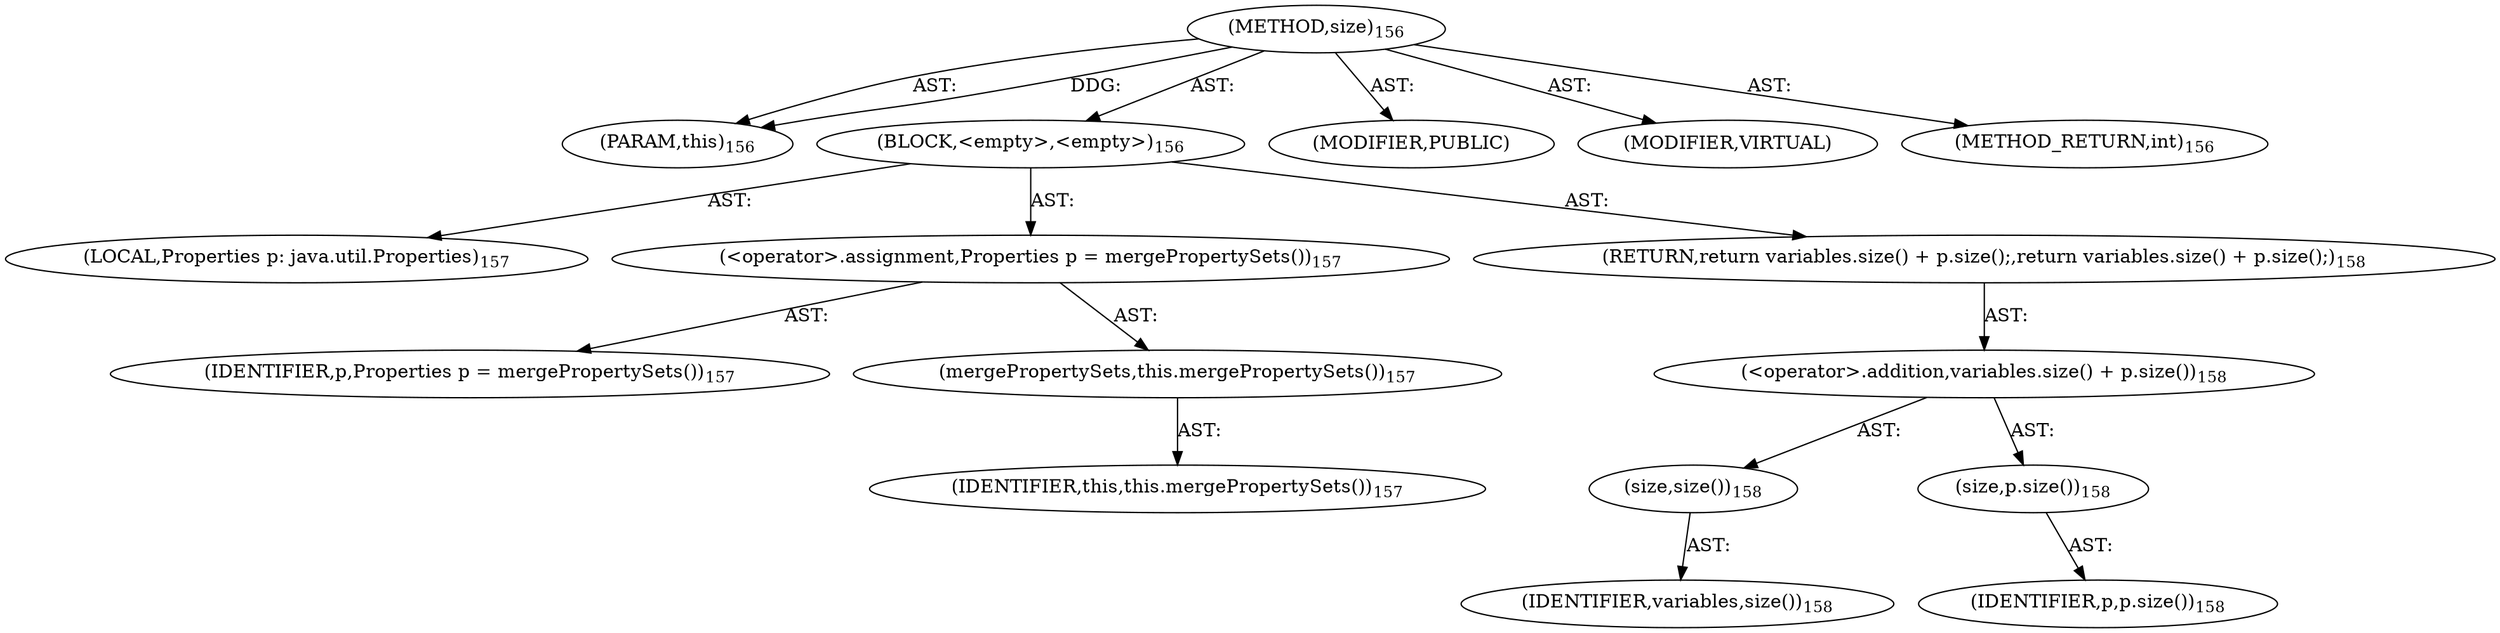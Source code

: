digraph "size" {  
"111669149698" [label = <(METHOD,size)<SUB>156</SUB>> ]
"115964116994" [label = <(PARAM,this)<SUB>156</SUB>> ]
"25769803783" [label = <(BLOCK,&lt;empty&gt;,&lt;empty&gt;)<SUB>156</SUB>> ]
"94489280520" [label = <(LOCAL,Properties p: java.util.Properties)<SUB>157</SUB>> ]
"30064771107" [label = <(&lt;operator&gt;.assignment,Properties p = mergePropertySets())<SUB>157</SUB>> ]
"68719476789" [label = <(IDENTIFIER,p,Properties p = mergePropertySets())<SUB>157</SUB>> ]
"30064771108" [label = <(mergePropertySets,this.mergePropertySets())<SUB>157</SUB>> ]
"68719476738" [label = <(IDENTIFIER,this,this.mergePropertySets())<SUB>157</SUB>> ]
"146028888066" [label = <(RETURN,return variables.size() + p.size();,return variables.size() + p.size();)<SUB>158</SUB>> ]
"30064771109" [label = <(&lt;operator&gt;.addition,variables.size() + p.size())<SUB>158</SUB>> ]
"30064771110" [label = <(size,size())<SUB>158</SUB>> ]
"68719476790" [label = <(IDENTIFIER,variables,size())<SUB>158</SUB>> ]
"30064771111" [label = <(size,p.size())<SUB>158</SUB>> ]
"68719476791" [label = <(IDENTIFIER,p,p.size())<SUB>158</SUB>> ]
"133143986190" [label = <(MODIFIER,PUBLIC)> ]
"133143986191" [label = <(MODIFIER,VIRTUAL)> ]
"128849018882" [label = <(METHOD_RETURN,int)<SUB>156</SUB>> ]
  "111669149698" -> "115964116994"  [ label = "AST: "] 
  "111669149698" -> "25769803783"  [ label = "AST: "] 
  "111669149698" -> "133143986190"  [ label = "AST: "] 
  "111669149698" -> "133143986191"  [ label = "AST: "] 
  "111669149698" -> "128849018882"  [ label = "AST: "] 
  "25769803783" -> "94489280520"  [ label = "AST: "] 
  "25769803783" -> "30064771107"  [ label = "AST: "] 
  "25769803783" -> "146028888066"  [ label = "AST: "] 
  "30064771107" -> "68719476789"  [ label = "AST: "] 
  "30064771107" -> "30064771108"  [ label = "AST: "] 
  "30064771108" -> "68719476738"  [ label = "AST: "] 
  "146028888066" -> "30064771109"  [ label = "AST: "] 
  "30064771109" -> "30064771110"  [ label = "AST: "] 
  "30064771109" -> "30064771111"  [ label = "AST: "] 
  "30064771110" -> "68719476790"  [ label = "AST: "] 
  "30064771111" -> "68719476791"  [ label = "AST: "] 
  "111669149698" -> "115964116994"  [ label = "DDG: "] 
}
